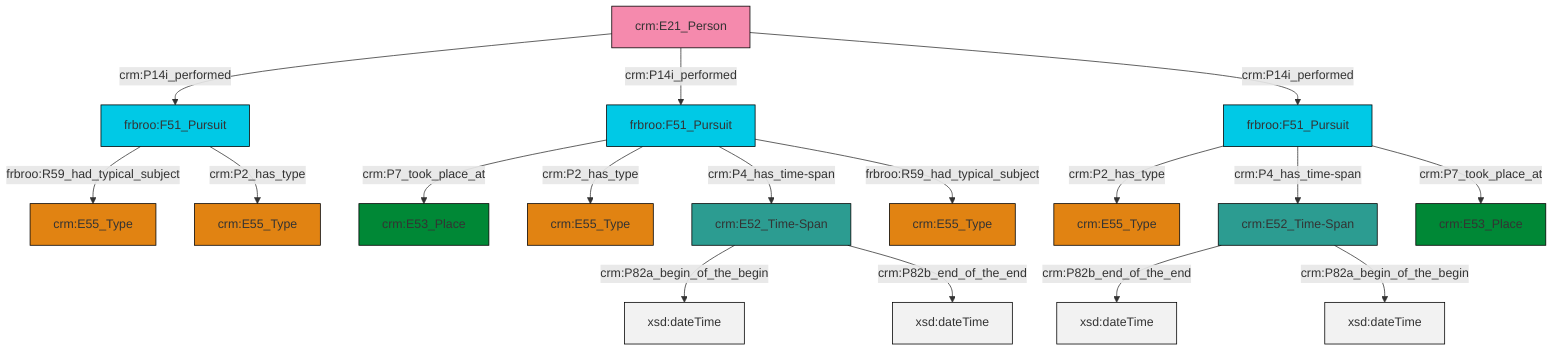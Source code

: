 graph TD
classDef Literal fill:#f2f2f2,stroke:#000000;
classDef CRM_Entity fill:#FFFFFF,stroke:#000000;
classDef Temporal_Entity fill:#00C9E6, stroke:#000000;
classDef Type fill:#E18312, stroke:#000000;
classDef Time-Span fill:#2C9C91, stroke:#000000;
classDef Appellation fill:#FFEB7F, stroke:#000000;
classDef Place fill:#008836, stroke:#000000;
classDef Persistent_Item fill:#B266B2, stroke:#000000;
classDef Conceptual_Object fill:#FFD700, stroke:#000000;
classDef Physical_Thing fill:#D2B48C, stroke:#000000;
classDef Actor fill:#f58aad, stroke:#000000;
classDef PC_Classes fill:#4ce600, stroke:#000000;
classDef Multi fill:#cccccc,stroke:#000000;

0["crm:E21_Person"]:::Actor -->|crm:P14i_performed| 1["frbroo:F51_Pursuit"]:::Temporal_Entity
2["crm:E52_Time-Span"]:::Time-Span -->|crm:P82b_end_of_the_end| 3[xsd:dateTime]:::Literal
6["frbroo:F51_Pursuit"]:::Temporal_Entity -->|crm:P7_took_place_at| 7["crm:E53_Place"]:::Place
6["frbroo:F51_Pursuit"]:::Temporal_Entity -->|crm:P2_has_type| 8["crm:E55_Type"]:::Type
6["frbroo:F51_Pursuit"]:::Temporal_Entity -->|crm:P4_has_time-span| 9["crm:E52_Time-Span"]:::Time-Span
9["crm:E52_Time-Span"]:::Time-Span -->|crm:P82a_begin_of_the_begin| 17[xsd:dateTime]:::Literal
10["frbroo:F51_Pursuit"]:::Temporal_Entity -->|crm:P2_has_type| 4["crm:E55_Type"]:::Type
6["frbroo:F51_Pursuit"]:::Temporal_Entity -->|frbroo:R59_had_typical_subject| 19["crm:E55_Type"]:::Type
0["crm:E21_Person"]:::Actor -->|crm:P14i_performed| 6["frbroo:F51_Pursuit"]:::Temporal_Entity
10["frbroo:F51_Pursuit"]:::Temporal_Entity -->|crm:P4_has_time-span| 2["crm:E52_Time-Span"]:::Time-Span
9["crm:E52_Time-Span"]:::Time-Span -->|crm:P82b_end_of_the_end| 21[xsd:dateTime]:::Literal
0["crm:E21_Person"]:::Actor -->|crm:P14i_performed| 10["frbroo:F51_Pursuit"]:::Temporal_Entity
10["frbroo:F51_Pursuit"]:::Temporal_Entity -->|crm:P7_took_place_at| 28["crm:E53_Place"]:::Place
2["crm:E52_Time-Span"]:::Time-Span -->|crm:P82a_begin_of_the_begin| 31[xsd:dateTime]:::Literal
1["frbroo:F51_Pursuit"]:::Temporal_Entity -->|frbroo:R59_had_typical_subject| 26["crm:E55_Type"]:::Type
1["frbroo:F51_Pursuit"]:::Temporal_Entity -->|crm:P2_has_type| 15["crm:E55_Type"]:::Type